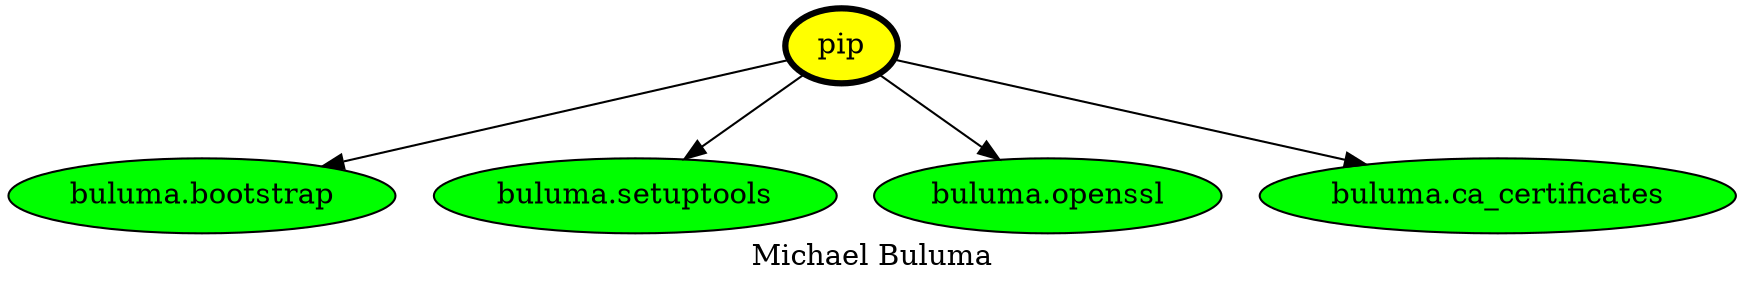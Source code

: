 digraph PhiloDilemma {
  label = "Michael Buluma" ;
  overlap=false
  {
    "pip" [fillcolor=yellow style=filled penwidth=3]
    "buluma.bootstrap" [fillcolor=green style=filled]
    "buluma.setuptools" [fillcolor=green style=filled]
    "buluma.openssl" [fillcolor=green style=filled]
    "buluma.ca_certificates" [fillcolor=green style=filled]
  }
  "pip" -> "buluma.bootstrap"
  "pip" -> "buluma.setuptools"
  "pip" -> "buluma.openssl"
  "pip" -> "buluma.ca_certificates"
}
